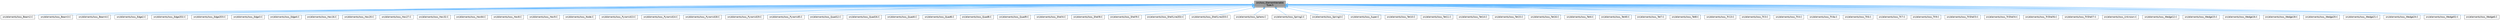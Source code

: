 digraph "src/Ioss_ElementVariableType.h"
{
 // INTERACTIVE_SVG=YES
 // LATEX_PDF_SIZE
  bgcolor="transparent";
  edge [fontname=Helvetica,fontsize=10,labelfontname=Helvetica,labelfontsize=10];
  node [fontname=Helvetica,fontsize=10,shape=box,height=0.2,width=0.4];
  Node1 [id="Node000001",label="src/Ioss_ElementVariable\lType.h",height=0.2,width=0.4,color="gray40", fillcolor="grey60", style="filled", fontcolor="black",tooltip=" "];
  Node1 -> Node2 [id="edge1_Node000001_Node000002",dir="back",color="steelblue1",style="solid",tooltip=" "];
  Node2 [id="Node000002",label="src/elements/Ioss_Beam2.C",height=0.2,width=0.4,color="grey40", fillcolor="white", style="filled",URL="$Ioss__Beam2_8C.html",tooltip=" "];
  Node1 -> Node3 [id="edge2_Node000001_Node000003",dir="back",color="steelblue1",style="solid",tooltip=" "];
  Node3 [id="Node000003",label="src/elements/Ioss_Beam3.C",height=0.2,width=0.4,color="grey40", fillcolor="white", style="filled",URL="$Ioss__Beam3_8C.html",tooltip=" "];
  Node1 -> Node4 [id="edge3_Node000001_Node000004",dir="back",color="steelblue1",style="solid",tooltip=" "];
  Node4 [id="Node000004",label="src/elements/Ioss_Beam4.C",height=0.2,width=0.4,color="grey40", fillcolor="white", style="filled",URL="$Ioss__Beam4_8C.html",tooltip=" "];
  Node1 -> Node5 [id="edge4_Node000001_Node000005",dir="back",color="steelblue1",style="solid",tooltip=" "];
  Node5 [id="Node000005",label="src/elements/Ioss_Edge2.C",height=0.2,width=0.4,color="grey40", fillcolor="white", style="filled",URL="$Ioss__Edge2_8C.html",tooltip=" "];
  Node1 -> Node6 [id="edge5_Node000001_Node000006",dir="back",color="steelblue1",style="solid",tooltip=" "];
  Node6 [id="Node000006",label="src/elements/Ioss_Edge2D2.C",height=0.2,width=0.4,color="grey40", fillcolor="white", style="filled",URL="$Ioss__Edge2D2_8C.html",tooltip=" "];
  Node1 -> Node7 [id="edge6_Node000001_Node000007",dir="back",color="steelblue1",style="solid",tooltip=" "];
  Node7 [id="Node000007",label="src/elements/Ioss_Edge2D3.C",height=0.2,width=0.4,color="grey40", fillcolor="white", style="filled",URL="$Ioss__Edge2D3_8C.html",tooltip=" "];
  Node1 -> Node8 [id="edge7_Node000001_Node000008",dir="back",color="steelblue1",style="solid",tooltip=" "];
  Node8 [id="Node000008",label="src/elements/Ioss_Edge3.C",height=0.2,width=0.4,color="grey40", fillcolor="white", style="filled",URL="$Ioss__Edge3_8C.html",tooltip=" "];
  Node1 -> Node9 [id="edge8_Node000001_Node000009",dir="back",color="steelblue1",style="solid",tooltip=" "];
  Node9 [id="Node000009",label="src/elements/Ioss_Edge4.C",height=0.2,width=0.4,color="grey40", fillcolor="white", style="filled",URL="$Ioss__Edge4_8C.html",tooltip=" "];
  Node1 -> Node10 [id="edge9_Node000001_Node000010",dir="back",color="steelblue1",style="solid",tooltip=" "];
  Node10 [id="Node000010",label="src/elements/Ioss_Hex16.C",height=0.2,width=0.4,color="grey40", fillcolor="white", style="filled",URL="$Ioss__Hex16_8C.html",tooltip=" "];
  Node1 -> Node11 [id="edge10_Node000001_Node000011",dir="back",color="steelblue1",style="solid",tooltip=" "];
  Node11 [id="Node000011",label="src/elements/Ioss_Hex20.C",height=0.2,width=0.4,color="grey40", fillcolor="white", style="filled",URL="$Ioss__Hex20_8C.html",tooltip=" "];
  Node1 -> Node12 [id="edge11_Node000001_Node000012",dir="back",color="steelblue1",style="solid",tooltip=" "];
  Node12 [id="Node000012",label="src/elements/Ioss_Hex27.C",height=0.2,width=0.4,color="grey40", fillcolor="white", style="filled",URL="$Ioss__Hex27_8C.html",tooltip=" "];
  Node1 -> Node13 [id="edge12_Node000001_Node000013",dir="back",color="steelblue1",style="solid",tooltip=" "];
  Node13 [id="Node000013",label="src/elements/Ioss_Hex32.C",height=0.2,width=0.4,color="grey40", fillcolor="white", style="filled",URL="$Ioss__Hex32_8C.html",tooltip=" "];
  Node1 -> Node14 [id="edge13_Node000001_Node000014",dir="back",color="steelblue1",style="solid",tooltip=" "];
  Node14 [id="Node000014",label="src/elements/Ioss_Hex64.C",height=0.2,width=0.4,color="grey40", fillcolor="white", style="filled",URL="$Ioss__Hex64_8C.html",tooltip=" "];
  Node1 -> Node15 [id="edge14_Node000001_Node000015",dir="back",color="steelblue1",style="solid",tooltip=" "];
  Node15 [id="Node000015",label="src/elements/Ioss_Hex8.C",height=0.2,width=0.4,color="grey40", fillcolor="white", style="filled",URL="$Ioss__Hex8_8C.html",tooltip=" "];
  Node1 -> Node16 [id="edge15_Node000001_Node000016",dir="back",color="steelblue1",style="solid",tooltip=" "];
  Node16 [id="Node000016",label="src/elements/Ioss_Hex9.C",height=0.2,width=0.4,color="grey40", fillcolor="white", style="filled",URL="$Ioss__Hex9_8C.html",tooltip=" "];
  Node1 -> Node17 [id="edge16_Node000001_Node000017",dir="back",color="steelblue1",style="solid",tooltip=" "];
  Node17 [id="Node000017",label="src/elements/Ioss_Node.C",height=0.2,width=0.4,color="grey40", fillcolor="white", style="filled",URL="$Ioss__Node_8C.html",tooltip=" "];
  Node1 -> Node18 [id="edge17_Node000001_Node000018",dir="back",color="steelblue1",style="solid",tooltip=" "];
  Node18 [id="Node000018",label="src/elements/Ioss_Pyramid13.C",height=0.2,width=0.4,color="grey40", fillcolor="white", style="filled",URL="$Ioss__Pyramid13_8C.html",tooltip=" "];
  Node1 -> Node19 [id="edge18_Node000001_Node000019",dir="back",color="steelblue1",style="solid",tooltip=" "];
  Node19 [id="Node000019",label="src/elements/Ioss_Pyramid14.C",height=0.2,width=0.4,color="grey40", fillcolor="white", style="filled",URL="$Ioss__Pyramid14_8C.html",tooltip=" "];
  Node1 -> Node20 [id="edge19_Node000001_Node000020",dir="back",color="steelblue1",style="solid",tooltip=" "];
  Node20 [id="Node000020",label="src/elements/Ioss_Pyramid18.C",height=0.2,width=0.4,color="grey40", fillcolor="white", style="filled",URL="$Ioss__Pyramid18_8C.html",tooltip=" "];
  Node1 -> Node21 [id="edge20_Node000001_Node000021",dir="back",color="steelblue1",style="solid",tooltip=" "];
  Node21 [id="Node000021",label="src/elements/Ioss_Pyramid19.C",height=0.2,width=0.4,color="grey40", fillcolor="white", style="filled",URL="$Ioss__Pyramid19_8C.html",tooltip=" "];
  Node1 -> Node22 [id="edge21_Node000001_Node000022",dir="back",color="steelblue1",style="solid",tooltip=" "];
  Node22 [id="Node000022",label="src/elements/Ioss_Pyramid5.C",height=0.2,width=0.4,color="grey40", fillcolor="white", style="filled",URL="$Ioss__Pyramid5_8C.html",tooltip=" "];
  Node1 -> Node23 [id="edge22_Node000001_Node000023",dir="back",color="steelblue1",style="solid",tooltip=" "];
  Node23 [id="Node000023",label="src/elements/Ioss_Quad12.C",height=0.2,width=0.4,color="grey40", fillcolor="white", style="filled",URL="$Ioss__Quad12_8C.html",tooltip=" "];
  Node1 -> Node24 [id="edge23_Node000001_Node000024",dir="back",color="steelblue1",style="solid",tooltip=" "];
  Node24 [id="Node000024",label="src/elements/Ioss_Quad16.C",height=0.2,width=0.4,color="grey40", fillcolor="white", style="filled",URL="$Ioss__Quad16_8C.html",tooltip=" "];
  Node1 -> Node25 [id="edge24_Node000001_Node000025",dir="back",color="steelblue1",style="solid",tooltip=" "];
  Node25 [id="Node000025",label="src/elements/Ioss_Quad4.C",height=0.2,width=0.4,color="grey40", fillcolor="white", style="filled",URL="$Ioss__Quad4_8C.html",tooltip=" "];
  Node1 -> Node26 [id="edge25_Node000001_Node000026",dir="back",color="steelblue1",style="solid",tooltip=" "];
  Node26 [id="Node000026",label="src/elements/Ioss_Quad6.C",height=0.2,width=0.4,color="grey40", fillcolor="white", style="filled",URL="$Ioss__Quad6_8C.html",tooltip=" "];
  Node1 -> Node27 [id="edge26_Node000001_Node000027",dir="back",color="steelblue1",style="solid",tooltip=" "];
  Node27 [id="Node000027",label="src/elements/Ioss_Quad8.C",height=0.2,width=0.4,color="grey40", fillcolor="white", style="filled",URL="$Ioss__Quad8_8C.html",tooltip=" "];
  Node1 -> Node28 [id="edge27_Node000001_Node000028",dir="back",color="steelblue1",style="solid",tooltip=" "];
  Node28 [id="Node000028",label="src/elements/Ioss_Quad9.C",height=0.2,width=0.4,color="grey40", fillcolor="white", style="filled",URL="$Ioss__Quad9_8C.html",tooltip=" "];
  Node1 -> Node29 [id="edge28_Node000001_Node000029",dir="back",color="steelblue1",style="solid",tooltip=" "];
  Node29 [id="Node000029",label="src/elements/Ioss_Shell4.C",height=0.2,width=0.4,color="grey40", fillcolor="white", style="filled",URL="$Ioss__Shell4_8C.html",tooltip=" "];
  Node1 -> Node30 [id="edge29_Node000001_Node000030",dir="back",color="steelblue1",style="solid",tooltip=" "];
  Node30 [id="Node000030",label="src/elements/Ioss_Shell8.C",height=0.2,width=0.4,color="grey40", fillcolor="white", style="filled",URL="$Ioss__Shell8_8C.html",tooltip=" "];
  Node1 -> Node31 [id="edge30_Node000001_Node000031",dir="back",color="steelblue1",style="solid",tooltip=" "];
  Node31 [id="Node000031",label="src/elements/Ioss_Shell9.C",height=0.2,width=0.4,color="grey40", fillcolor="white", style="filled",URL="$Ioss__Shell9_8C.html",tooltip=" "];
  Node1 -> Node32 [id="edge31_Node000001_Node000032",dir="back",color="steelblue1",style="solid",tooltip=" "];
  Node32 [id="Node000032",label="src/elements/Ioss_ShellLine2D2.C",height=0.2,width=0.4,color="grey40", fillcolor="white", style="filled",URL="$Ioss__ShellLine2D2_8C.html",tooltip=" "];
  Node1 -> Node33 [id="edge32_Node000001_Node000033",dir="back",color="steelblue1",style="solid",tooltip=" "];
  Node33 [id="Node000033",label="src/elements/Ioss_ShellLine2D3.C",height=0.2,width=0.4,color="grey40", fillcolor="white", style="filled",URL="$Ioss__ShellLine2D3_8C.html",tooltip=" "];
  Node1 -> Node34 [id="edge33_Node000001_Node000034",dir="back",color="steelblue1",style="solid",tooltip=" "];
  Node34 [id="Node000034",label="src/elements/Ioss_Sphere.C",height=0.2,width=0.4,color="grey40", fillcolor="white", style="filled",URL="$Ioss__Sphere_8C.html",tooltip=" "];
  Node1 -> Node35 [id="edge34_Node000001_Node000035",dir="back",color="steelblue1",style="solid",tooltip=" "];
  Node35 [id="Node000035",label="src/elements/Ioss_Spring2.C",height=0.2,width=0.4,color="grey40", fillcolor="white", style="filled",URL="$Ioss__Spring2_8C.html",tooltip=" "];
  Node1 -> Node36 [id="edge35_Node000001_Node000036",dir="back",color="steelblue1",style="solid",tooltip=" "];
  Node36 [id="Node000036",label="src/elements/Ioss_Spring3.C",height=0.2,width=0.4,color="grey40", fillcolor="white", style="filled",URL="$Ioss__Spring3_8C.html",tooltip=" "];
  Node1 -> Node37 [id="edge36_Node000001_Node000037",dir="back",color="steelblue1",style="solid",tooltip=" "];
  Node37 [id="Node000037",label="src/elements/Ioss_Super.C",height=0.2,width=0.4,color="grey40", fillcolor="white", style="filled",URL="$Ioss__Super_8C.html",tooltip=" "];
  Node1 -> Node38 [id="edge37_Node000001_Node000038",dir="back",color="steelblue1",style="solid",tooltip=" "];
  Node38 [id="Node000038",label="src/elements/Ioss_Tet10.C",height=0.2,width=0.4,color="grey40", fillcolor="white", style="filled",URL="$Ioss__Tet10_8C.html",tooltip=" "];
  Node1 -> Node39 [id="edge38_Node000001_Node000039",dir="back",color="steelblue1",style="solid",tooltip=" "];
  Node39 [id="Node000039",label="src/elements/Ioss_Tet11.C",height=0.2,width=0.4,color="grey40", fillcolor="white", style="filled",URL="$Ioss__Tet11_8C.html",tooltip=" "];
  Node1 -> Node40 [id="edge39_Node000001_Node000040",dir="back",color="steelblue1",style="solid",tooltip=" "];
  Node40 [id="Node000040",label="src/elements/Ioss_Tet14.C",height=0.2,width=0.4,color="grey40", fillcolor="white", style="filled",URL="$Ioss__Tet14_8C.html",tooltip=" "];
  Node1 -> Node41 [id="edge40_Node000001_Node000041",dir="back",color="steelblue1",style="solid",tooltip=" "];
  Node41 [id="Node000041",label="src/elements/Ioss_Tet15.C",height=0.2,width=0.4,color="grey40", fillcolor="white", style="filled",URL="$Ioss__Tet15_8C.html",tooltip=" "];
  Node1 -> Node42 [id="edge41_Node000001_Node000042",dir="back",color="steelblue1",style="solid",tooltip=" "];
  Node42 [id="Node000042",label="src/elements/Ioss_Tet16.C",height=0.2,width=0.4,color="grey40", fillcolor="white", style="filled",URL="$Ioss__Tet16_8C.html",tooltip=" "];
  Node1 -> Node43 [id="edge42_Node000001_Node000043",dir="back",color="steelblue1",style="solid",tooltip=" "];
  Node43 [id="Node000043",label="src/elements/Ioss_Tet4.C",height=0.2,width=0.4,color="grey40", fillcolor="white", style="filled",URL="$Ioss__Tet4_8C.html",tooltip=" "];
  Node1 -> Node44 [id="edge43_Node000001_Node000044",dir="back",color="steelblue1",style="solid",tooltip=" "];
  Node44 [id="Node000044",label="src/elements/Ioss_Tet40.C",height=0.2,width=0.4,color="grey40", fillcolor="white", style="filled",URL="$Ioss__Tet40_8C.html",tooltip=" "];
  Node1 -> Node45 [id="edge44_Node000001_Node000045",dir="back",color="steelblue1",style="solid",tooltip=" "];
  Node45 [id="Node000045",label="src/elements/Ioss_Tet7.C",height=0.2,width=0.4,color="grey40", fillcolor="white", style="filled",URL="$Ioss__Tet7_8C.html",tooltip=" "];
  Node1 -> Node46 [id="edge45_Node000001_Node000046",dir="back",color="steelblue1",style="solid",tooltip=" "];
  Node46 [id="Node000046",label="src/elements/Ioss_Tet8.C",height=0.2,width=0.4,color="grey40", fillcolor="white", style="filled",URL="$Ioss__Tet8_8C.html",tooltip=" "];
  Node1 -> Node47 [id="edge46_Node000001_Node000047",dir="back",color="steelblue1",style="solid",tooltip=" "];
  Node47 [id="Node000047",label="src/elements/Ioss_Tri13.C",height=0.2,width=0.4,color="grey40", fillcolor="white", style="filled",URL="$Ioss__Tri13_8C.html",tooltip=" "];
  Node1 -> Node48 [id="edge47_Node000001_Node000048",dir="back",color="steelblue1",style="solid",tooltip=" "];
  Node48 [id="Node000048",label="src/elements/Ioss_Tri3.C",height=0.2,width=0.4,color="grey40", fillcolor="white", style="filled",URL="$Ioss__Tri3_8C.html",tooltip=" "];
  Node1 -> Node49 [id="edge48_Node000001_Node000049",dir="back",color="steelblue1",style="solid",tooltip=" "];
  Node49 [id="Node000049",label="src/elements/Ioss_Tri4.C",height=0.2,width=0.4,color="grey40", fillcolor="white", style="filled",URL="$Ioss__Tri4_8C.html",tooltip=" "];
  Node1 -> Node50 [id="edge49_Node000001_Node000050",dir="back",color="steelblue1",style="solid",tooltip=" "];
  Node50 [id="Node000050",label="src/elements/Ioss_Tri4a.C",height=0.2,width=0.4,color="grey40", fillcolor="white", style="filled",URL="$Ioss__Tri4a_8C.html",tooltip=" "];
  Node1 -> Node51 [id="edge50_Node000001_Node000051",dir="back",color="steelblue1",style="solid",tooltip=" "];
  Node51 [id="Node000051",label="src/elements/Ioss_Tri6.C",height=0.2,width=0.4,color="grey40", fillcolor="white", style="filled",URL="$Ioss__Tri6_8C.html",tooltip=" "];
  Node1 -> Node52 [id="edge51_Node000001_Node000052",dir="back",color="steelblue1",style="solid",tooltip=" "];
  Node52 [id="Node000052",label="src/elements/Ioss_Tri7.C",height=0.2,width=0.4,color="grey40", fillcolor="white", style="filled",URL="$Ioss__Tri7_8C.html",tooltip=" "];
  Node1 -> Node53 [id="edge52_Node000001_Node000053",dir="back",color="steelblue1",style="solid",tooltip=" "];
  Node53 [id="Node000053",label="src/elements/Ioss_Tri9.C",height=0.2,width=0.4,color="grey40", fillcolor="white", style="filled",URL="$Ioss__Tri9_8C.html",tooltip=" "];
  Node1 -> Node54 [id="edge53_Node000001_Node000054",dir="back",color="steelblue1",style="solid",tooltip=" "];
  Node54 [id="Node000054",label="src/elements/Ioss_TriShell3.C",height=0.2,width=0.4,color="grey40", fillcolor="white", style="filled",URL="$Ioss__TriShell3_8C.html",tooltip=" "];
  Node1 -> Node55 [id="edge54_Node000001_Node000055",dir="back",color="steelblue1",style="solid",tooltip=" "];
  Node55 [id="Node000055",label="src/elements/Ioss_TriShell4.C",height=0.2,width=0.4,color="grey40", fillcolor="white", style="filled",URL="$Ioss__TriShell4_8C.html",tooltip=" "];
  Node1 -> Node56 [id="edge55_Node000001_Node000056",dir="back",color="steelblue1",style="solid",tooltip=" "];
  Node56 [id="Node000056",label="src/elements/Ioss_TriShell6.C",height=0.2,width=0.4,color="grey40", fillcolor="white", style="filled",URL="$Ioss__TriShell6_8C.html",tooltip=" "];
  Node1 -> Node57 [id="edge56_Node000001_Node000057",dir="back",color="steelblue1",style="solid",tooltip=" "];
  Node57 [id="Node000057",label="src/elements/Ioss_TriShell7.C",height=0.2,width=0.4,color="grey40", fillcolor="white", style="filled",URL="$Ioss__TriShell7_8C.html",tooltip=" "];
  Node1 -> Node58 [id="edge57_Node000001_Node000058",dir="back",color="steelblue1",style="solid",tooltip=" "];
  Node58 [id="Node000058",label="src/elements/Ioss_Unknown.C",height=0.2,width=0.4,color="grey40", fillcolor="white", style="filled",URL="$Ioss__Unknown_8C.html",tooltip=" "];
  Node1 -> Node59 [id="edge58_Node000001_Node000059",dir="back",color="steelblue1",style="solid",tooltip=" "];
  Node59 [id="Node000059",label="src/elements/Ioss_Wedge12.C",height=0.2,width=0.4,color="grey40", fillcolor="white", style="filled",URL="$Ioss__Wedge12_8C.html",tooltip=" "];
  Node1 -> Node60 [id="edge59_Node000001_Node000060",dir="back",color="steelblue1",style="solid",tooltip=" "];
  Node60 [id="Node000060",label="src/elements/Ioss_Wedge15.C",height=0.2,width=0.4,color="grey40", fillcolor="white", style="filled",URL="$Ioss__Wedge15_8C.html",tooltip=" "];
  Node1 -> Node61 [id="edge60_Node000001_Node000061",dir="back",color="steelblue1",style="solid",tooltip=" "];
  Node61 [id="Node000061",label="src/elements/Ioss_Wedge16.C",height=0.2,width=0.4,color="grey40", fillcolor="white", style="filled",URL="$Ioss__Wedge16_8C.html",tooltip=" "];
  Node1 -> Node62 [id="edge61_Node000001_Node000062",dir="back",color="steelblue1",style="solid",tooltip=" "];
  Node62 [id="Node000062",label="src/elements/Ioss_Wedge18.C",height=0.2,width=0.4,color="grey40", fillcolor="white", style="filled",URL="$Ioss__Wedge18_8C.html",tooltip=" "];
  Node1 -> Node63 [id="edge62_Node000001_Node000063",dir="back",color="steelblue1",style="solid",tooltip=" "];
  Node63 [id="Node000063",label="src/elements/Ioss_Wedge20.C",height=0.2,width=0.4,color="grey40", fillcolor="white", style="filled",URL="$Ioss__Wedge20_8C.html",tooltip=" "];
  Node1 -> Node64 [id="edge63_Node000001_Node000064",dir="back",color="steelblue1",style="solid",tooltip=" "];
  Node64 [id="Node000064",label="src/elements/Ioss_Wedge21.C",height=0.2,width=0.4,color="grey40", fillcolor="white", style="filled",URL="$Ioss__Wedge21_8C.html",tooltip=" "];
  Node1 -> Node65 [id="edge64_Node000001_Node000065",dir="back",color="steelblue1",style="solid",tooltip=" "];
  Node65 [id="Node000065",label="src/elements/Ioss_Wedge24.C",height=0.2,width=0.4,color="grey40", fillcolor="white", style="filled",URL="$Ioss__Wedge24_8C.html",tooltip=" "];
  Node1 -> Node66 [id="edge65_Node000001_Node000066",dir="back",color="steelblue1",style="solid",tooltip=" "];
  Node66 [id="Node000066",label="src/elements/Ioss_Wedge52.C",height=0.2,width=0.4,color="grey40", fillcolor="white", style="filled",URL="$Ioss__Wedge52_8C.html",tooltip=" "];
  Node1 -> Node67 [id="edge66_Node000001_Node000067",dir="back",color="steelblue1",style="solid",tooltip=" "];
  Node67 [id="Node000067",label="src/elements/Ioss_Wedge6.C",height=0.2,width=0.4,color="grey40", fillcolor="white", style="filled",URL="$Ioss__Wedge6_8C.html",tooltip=" "];
}
